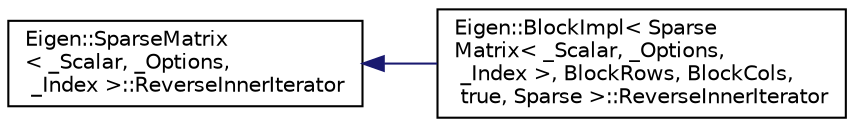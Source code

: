 digraph "Graphical Class Hierarchy"
{
  edge [fontname="Helvetica",fontsize="10",labelfontname="Helvetica",labelfontsize="10"];
  node [fontname="Helvetica",fontsize="10",shape=record];
  rankdir="LR";
  Node1 [label="Eigen::SparseMatrix\l\< _Scalar, _Options,\l _Index \>::ReverseInnerIterator",height=0.2,width=0.4,color="black", fillcolor="white", style="filled",URL="$class_eigen_1_1_sparse_matrix_1_1_reverse_inner_iterator.html"];
  Node1 -> Node2 [dir="back",color="midnightblue",fontsize="10",style="solid",fontname="Helvetica"];
  Node2 [label="Eigen::BlockImpl\< Sparse\lMatrix\< _Scalar, _Options,\l _Index \>, BlockRows, BlockCols,\l true, Sparse \>::ReverseInnerIterator",height=0.2,width=0.4,color="black", fillcolor="white", style="filled",URL="$class_eigen_1_1_block_impl_3_01_sparse_matrix_3_01___scalar_00_01___options_00_01___index_01_4_08611e29518f61c93f1f5d5c21135566f.html"];
}
